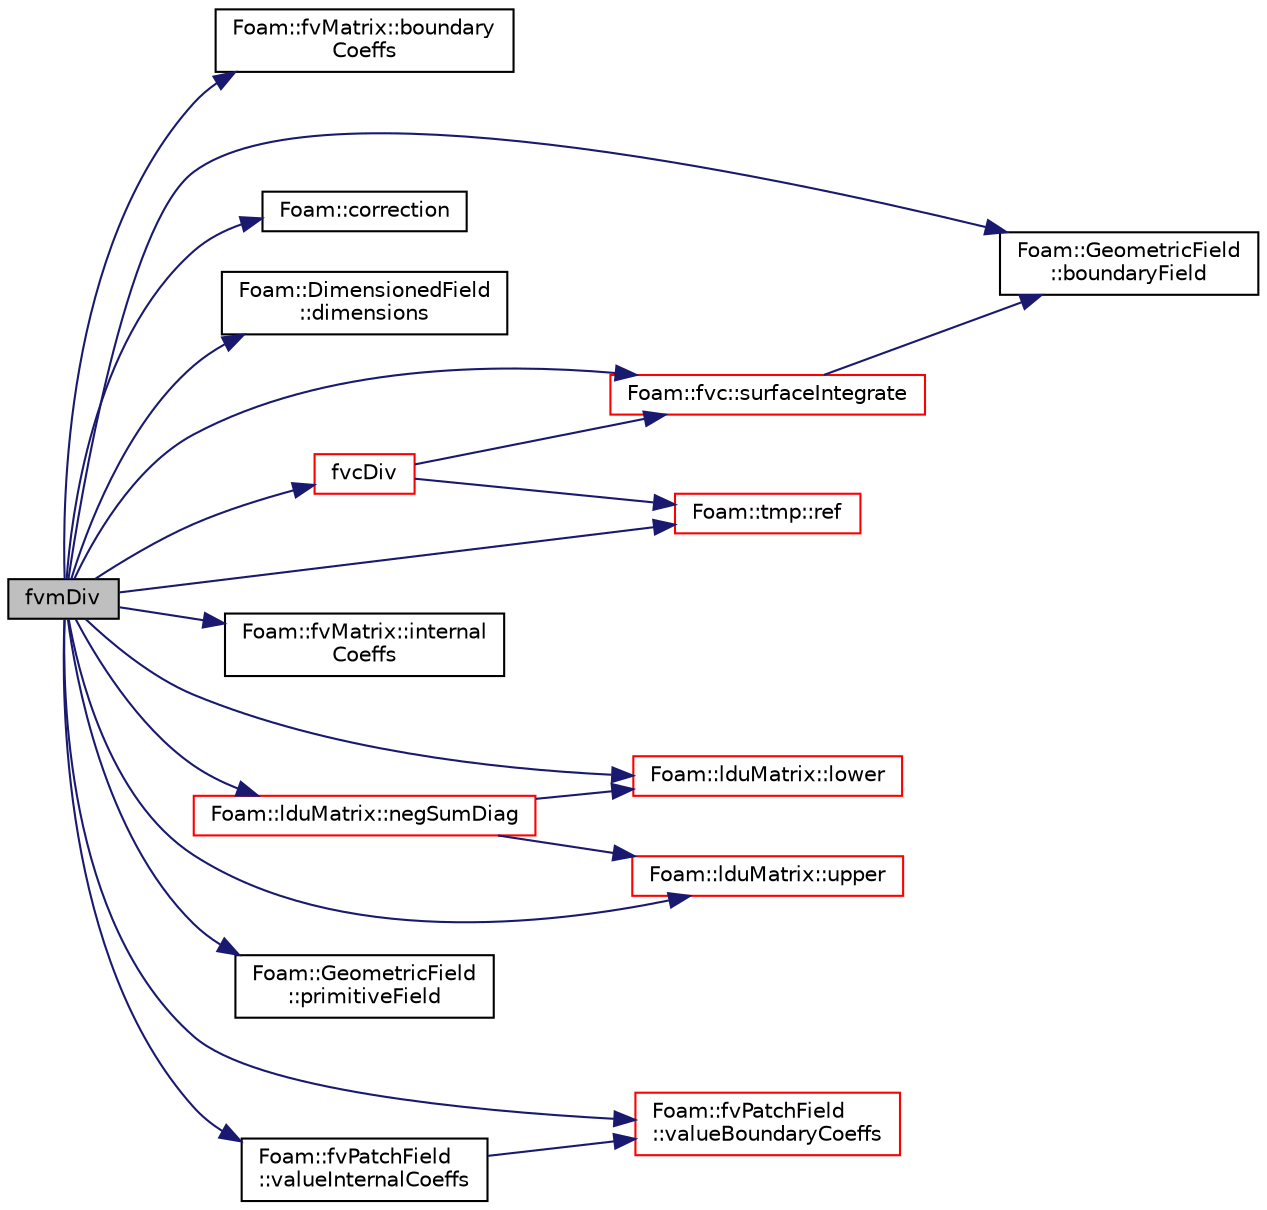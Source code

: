 digraph "fvmDiv"
{
  bgcolor="transparent";
  edge [fontname="Helvetica",fontsize="10",labelfontname="Helvetica",labelfontsize="10"];
  node [fontname="Helvetica",fontsize="10",shape=record];
  rankdir="LR";
  Node1 [label="fvmDiv",height=0.2,width=0.4,color="black", fillcolor="grey75", style="filled", fontcolor="black"];
  Node1 -> Node2 [color="midnightblue",fontsize="10",style="solid",fontname="Helvetica"];
  Node2 [label="Foam::fvMatrix::boundary\lCoeffs",height=0.2,width=0.4,color="black",URL="$a00888.html#a7afb1e50a188e5984f79504d63486d71",tooltip="fvBoundary scalar field containing pseudo-matrix coeffs "];
  Node1 -> Node3 [color="midnightblue",fontsize="10",style="solid",fontname="Helvetica"];
  Node3 [label="Foam::GeometricField\l::boundaryField",height=0.2,width=0.4,color="black",URL="$a00933.html#a6987ef31fb532d0fc43c84eca14fe558",tooltip="Return const-reference to the boundary field. "];
  Node1 -> Node4 [color="midnightblue",fontsize="10",style="solid",fontname="Helvetica"];
  Node4 [label="Foam::correction",height=0.2,width=0.4,color="black",URL="$a10974.html#aa5166e83cc970d681cdb0246482047e8",tooltip="Return the correction form of the given matrix. "];
  Node1 -> Node5 [color="midnightblue",fontsize="10",style="solid",fontname="Helvetica"];
  Node5 [label="Foam::DimensionedField\l::dimensions",height=0.2,width=0.4,color="black",URL="$a00539.html#a6098093e7de06370342a85cfae8b31f5",tooltip="Return dimensions. "];
  Node1 -> Node6 [color="midnightblue",fontsize="10",style="solid",fontname="Helvetica"];
  Node6 [label="fvcDiv",height=0.2,width=0.4,color="red",URL="$a00916.html#a2eacaefd22f61a84fdb13b7d4b96a20a"];
  Node6 -> Node7 [color="midnightblue",fontsize="10",style="solid",fontname="Helvetica"];
  Node7 [label="Foam::fvc::surfaceIntegrate",height=0.2,width=0.4,color="red",URL="$a11009.html#aba5bf4c91953aa61f90bc35f6d487fd6"];
  Node7 -> Node3 [color="midnightblue",fontsize="10",style="solid",fontname="Helvetica"];
  Node6 -> Node8 [color="midnightblue",fontsize="10",style="solid",fontname="Helvetica"];
  Node8 [label="Foam::tmp::ref",height=0.2,width=0.4,color="red",URL="$a02695.html#a355da090b61b5b48e7435dec5942b7e9",tooltip="Return non-const reference or generate a fatal error. "];
  Node1 -> Node9 [color="midnightblue",fontsize="10",style="solid",fontname="Helvetica"];
  Node9 [label="Foam::fvMatrix::internal\lCoeffs",height=0.2,width=0.4,color="black",URL="$a00888.html#a70f63c0b305ac3c1b02423e6e5d28115",tooltip="fvBoundary scalar field containing pseudo-matrix coeffs "];
  Node1 -> Node10 [color="midnightblue",fontsize="10",style="solid",fontname="Helvetica"];
  Node10 [label="Foam::lduMatrix::lower",height=0.2,width=0.4,color="red",URL="$a01306.html#a734a4ef740d3c42f77537ecea178a161"];
  Node1 -> Node11 [color="midnightblue",fontsize="10",style="solid",fontname="Helvetica"];
  Node11 [label="Foam::lduMatrix::negSumDiag",height=0.2,width=0.4,color="red",URL="$a01306.html#a7ad351a572b04686613ec1f9650ad95c"];
  Node11 -> Node10 [color="midnightblue",fontsize="10",style="solid",fontname="Helvetica"];
  Node11 -> Node12 [color="midnightblue",fontsize="10",style="solid",fontname="Helvetica"];
  Node12 [label="Foam::lduMatrix::upper",height=0.2,width=0.4,color="red",URL="$a01306.html#a11672a767f497e24dce3ff31da13d9d0"];
  Node1 -> Node13 [color="midnightblue",fontsize="10",style="solid",fontname="Helvetica"];
  Node13 [label="Foam::GeometricField\l::primitiveField",height=0.2,width=0.4,color="black",URL="$a00933.html#ab5d7029d12b148265a0573939f56756a",tooltip="Return a const-reference to the internal field. "];
  Node1 -> Node8 [color="midnightblue",fontsize="10",style="solid",fontname="Helvetica"];
  Node1 -> Node7 [color="midnightblue",fontsize="10",style="solid",fontname="Helvetica"];
  Node1 -> Node12 [color="midnightblue",fontsize="10",style="solid",fontname="Helvetica"];
  Node1 -> Node14 [color="midnightblue",fontsize="10",style="solid",fontname="Helvetica"];
  Node14 [label="Foam::fvPatchField\l::valueBoundaryCoeffs",height=0.2,width=0.4,color="red",URL="$a00899.html#af179b6e404dc8272550783f0ab23fa3c",tooltip="Return the matrix source coefficients corresponding to the. "];
  Node1 -> Node15 [color="midnightblue",fontsize="10",style="solid",fontname="Helvetica"];
  Node15 [label="Foam::fvPatchField\l::valueInternalCoeffs",height=0.2,width=0.4,color="black",URL="$a00899.html#a4e9c5570135b53b390032864503a2f31",tooltip="Return the matrix diagonal coefficients corresponding to the. "];
  Node15 -> Node14 [color="midnightblue",fontsize="10",style="solid",fontname="Helvetica"];
}

